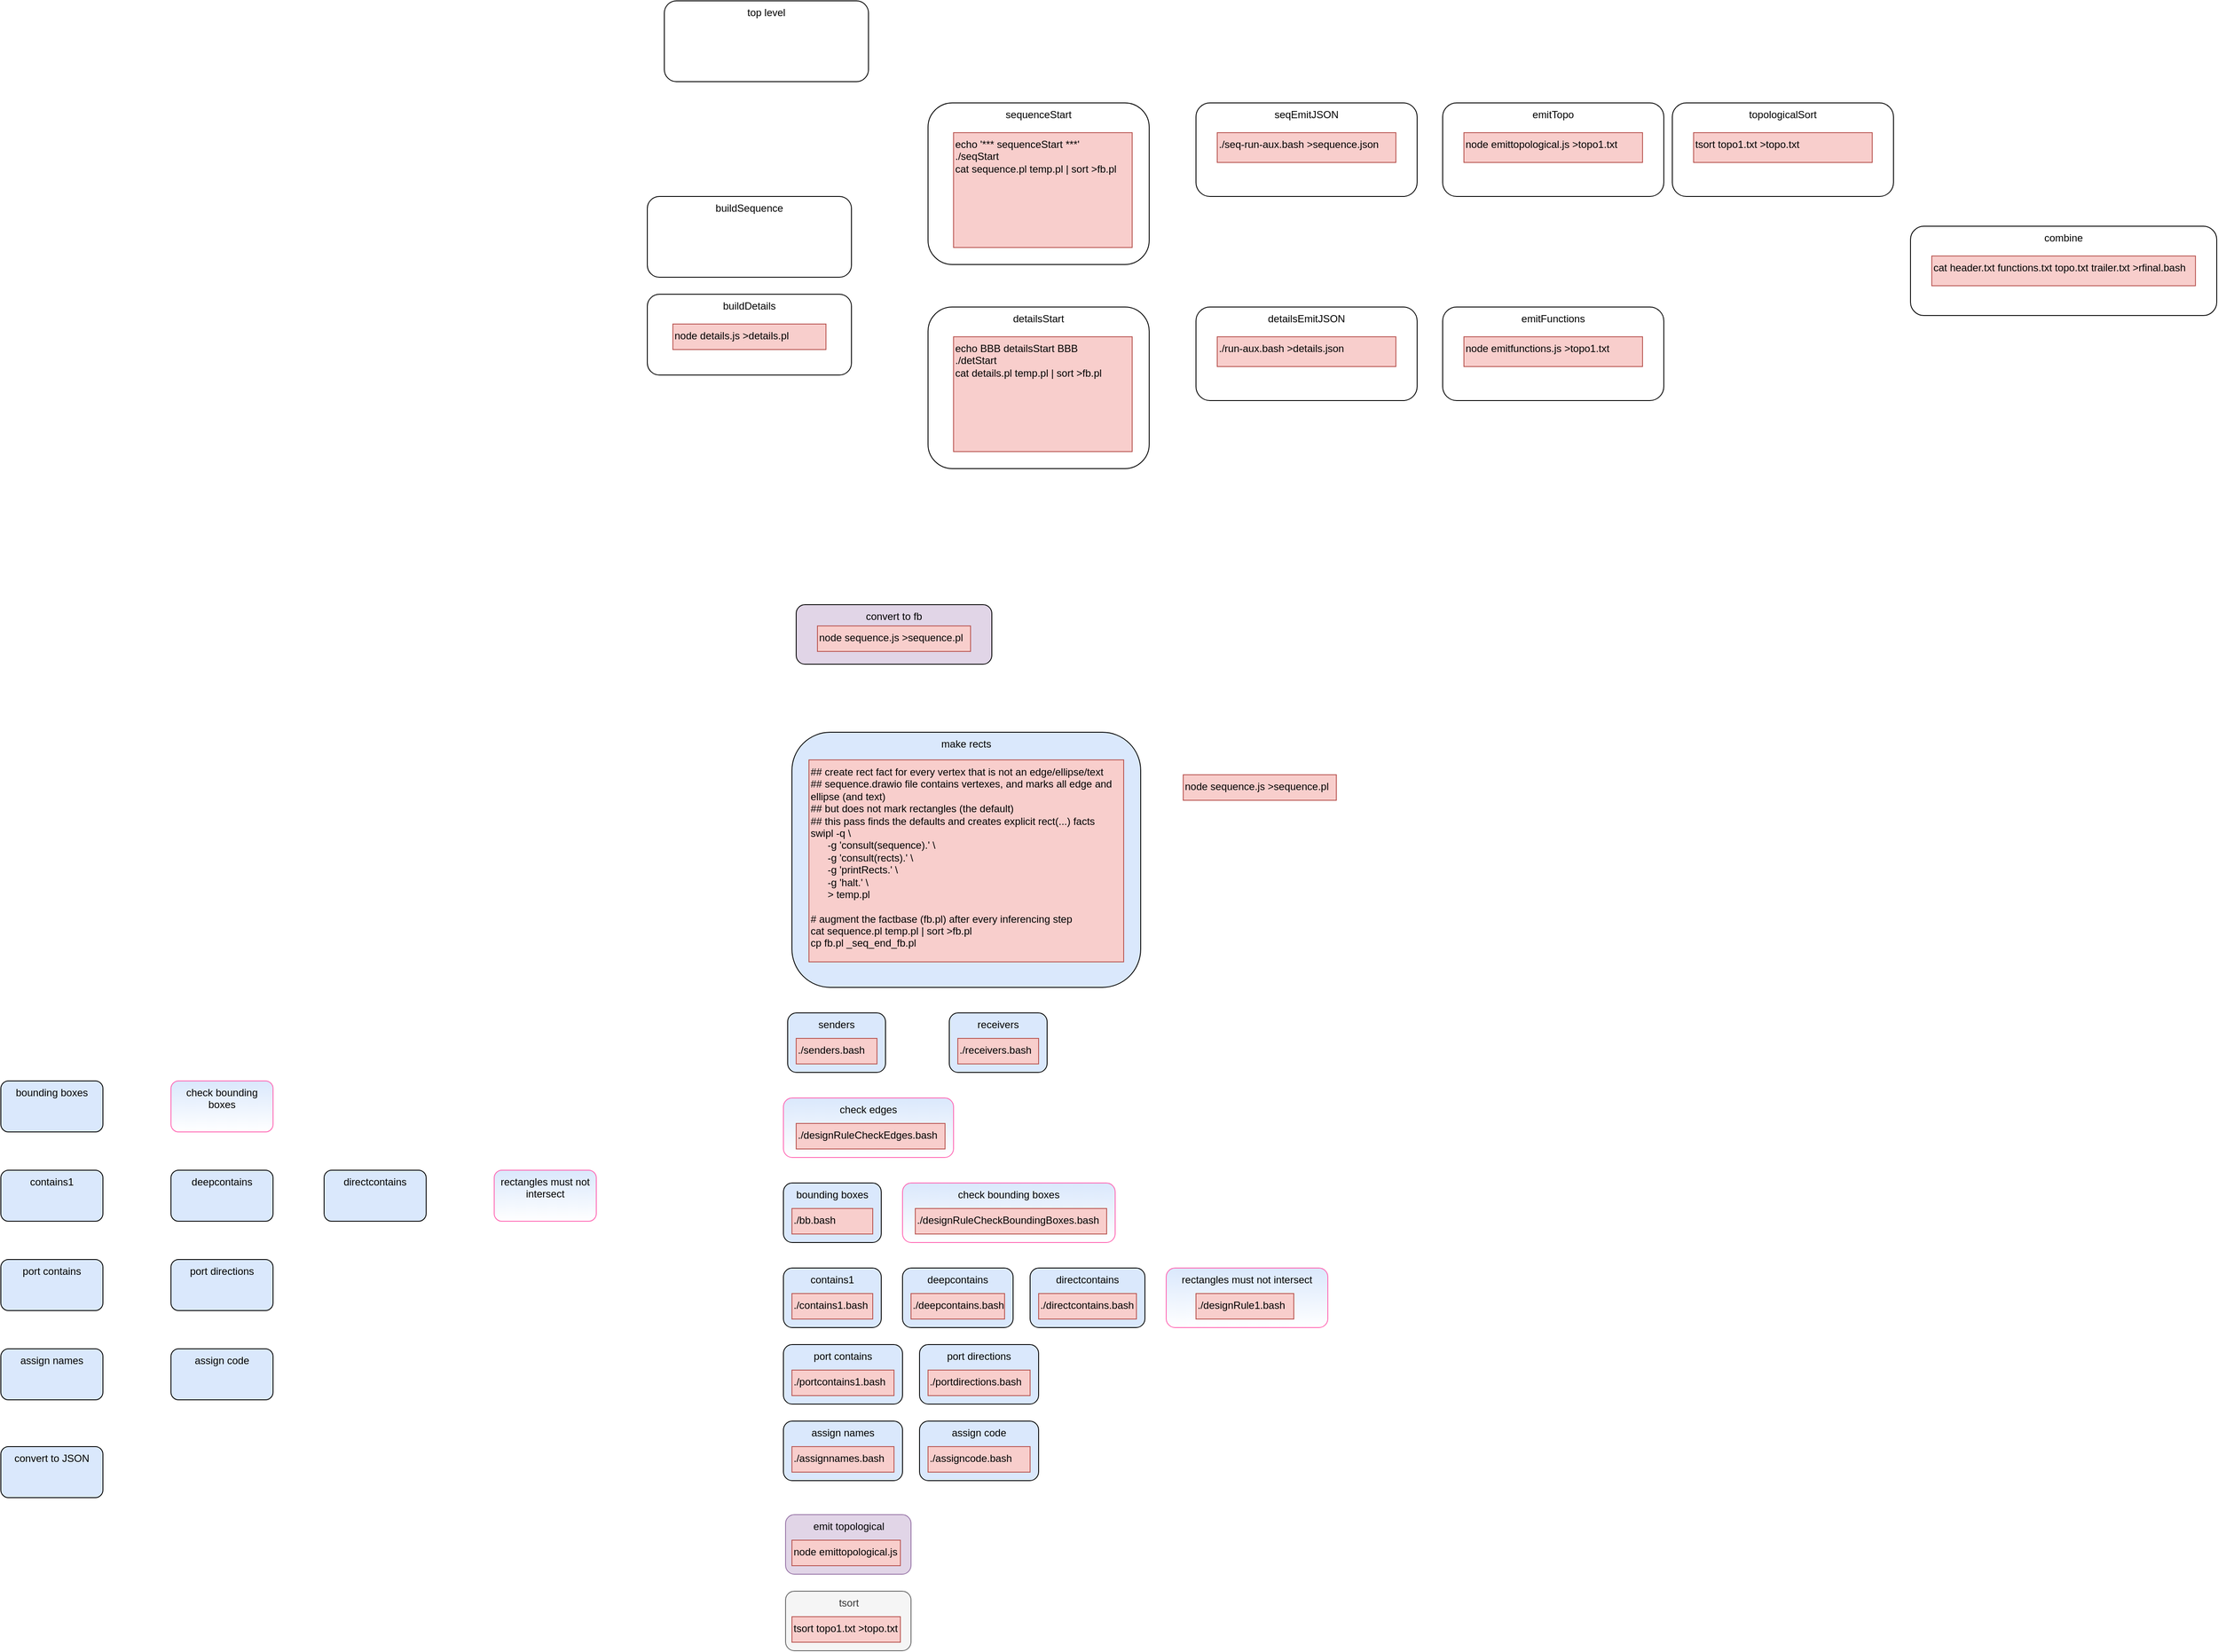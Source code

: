 <mxfile version="14.6.13" type="device"><diagram id="4-544yzEc4u4IAjOFwbp" name="Details"><mxGraphModel dx="1980" dy="776" grid="1" gridSize="10" guides="1" tooltips="1" connect="1" arrows="1" fold="1" page="1" pageScale="1" pageWidth="1100" pageHeight="850" math="0" shadow="0"><root><mxCell id="0"/><mxCell id="1" parent="0"/><mxCell id="_wFc3T_6mIXk_bJiMWSq-108" value="convert to fb" style="rounded=1;whiteSpace=wrap;html=1;fillColor=#e1d5e7;verticalAlign=top;" vertex="1" parent="1"><mxGeometry x="235" y="750" width="230" height="70" as="geometry"/></mxCell><mxCell id="wUit2jLumQ3GsS1o_KCx-2" value="&lt;div&gt;&lt;div&gt;&lt;div&gt;node sequence.js &amp;gt;sequence.pl&lt;/div&gt;&lt;/div&gt;&lt;/div&gt;&lt;div&gt;&lt;br&gt;&lt;/div&gt;" style="rounded=0;whiteSpace=wrap;html=1;align=left;fillColor=#f8cecc;strokeColor=#b85450;verticalAlign=top;" parent="1" vertex="1"><mxGeometry x="260" y="775" width="180" height="30" as="geometry"/></mxCell><mxCell id="On2t8Sm75D8rSYa2tGV4-2" value="sequenceStart" style="rounded=1;whiteSpace=wrap;html=1;verticalAlign=top;" parent="1" vertex="1"><mxGeometry x="390" y="160" width="260" height="190" as="geometry"/></mxCell><mxCell id="On2t8Sm75D8rSYa2tGV4-3" value="&lt;div&gt;&lt;div&gt;echo '*** sequenceStart ***'&lt;/div&gt;&lt;div&gt;./seqStart&lt;/div&gt;&lt;div&gt;&lt;span&gt;cat sequence.pl temp.pl | sort &amp;gt;fb.pl&lt;/span&gt;&lt;br&gt;&lt;/div&gt;&lt;/div&gt;&lt;div&gt;&lt;br&gt;&lt;/div&gt;" style="rounded=0;whiteSpace=wrap;html=1;align=left;fillColor=#f8cecc;strokeColor=#b85450;verticalAlign=top;" parent="1" vertex="1"><mxGeometry x="420" y="195" width="210" height="135" as="geometry"/></mxCell><mxCell id="wUit2jLumQ3GsS1o_KCx-1" value="buildSequence" style="rounded=1;whiteSpace=wrap;html=1;verticalAlign=top;" parent="1" vertex="1"><mxGeometry x="60" y="270" width="240" height="95" as="geometry"/></mxCell><mxCell id="wUit2jLumQ3GsS1o_KCx-3" value="buildDetails" style="rounded=1;whiteSpace=wrap;html=1;verticalAlign=top;" parent="1" vertex="1"><mxGeometry x="60" y="385" width="240" height="95" as="geometry"/></mxCell><mxCell id="wUit2jLumQ3GsS1o_KCx-4" value="&lt;div&gt;&lt;div&gt;&lt;div&gt;&lt;div&gt;node details.js &amp;gt;details.pl&lt;/div&gt;&lt;/div&gt;&lt;/div&gt;&lt;/div&gt;" style="rounded=0;whiteSpace=wrap;html=1;align=left;fillColor=#f8cecc;strokeColor=#b85450;verticalAlign=top;" parent="1" vertex="1"><mxGeometry x="90" y="420" width="180" height="30" as="geometry"/></mxCell><mxCell id="wUit2jLumQ3GsS1o_KCx-5" value="seqEmitJSON" style="rounded=1;whiteSpace=wrap;html=1;verticalAlign=top;" parent="1" vertex="1"><mxGeometry x="705" y="160" width="260" height="110" as="geometry"/></mxCell><mxCell id="wUit2jLumQ3GsS1o_KCx-6" value="&lt;div&gt;&lt;div&gt;&lt;div&gt;./seq-run-aux.bash &amp;gt;sequence.json&lt;/div&gt;&lt;/div&gt;&lt;/div&gt;&lt;div&gt;&lt;br&gt;&lt;/div&gt;" style="rounded=0;whiteSpace=wrap;html=1;align=left;fillColor=#f8cecc;strokeColor=#b85450;verticalAlign=top;" parent="1" vertex="1"><mxGeometry x="730" y="195" width="210" height="35" as="geometry"/></mxCell><mxCell id="wUit2jLumQ3GsS1o_KCx-7" value="emitTopo" style="rounded=1;whiteSpace=wrap;html=1;verticalAlign=top;" parent="1" vertex="1"><mxGeometry x="995" y="160" width="260" height="110" as="geometry"/></mxCell><mxCell id="wUit2jLumQ3GsS1o_KCx-8" value="&lt;div&gt;&lt;div&gt;&lt;div&gt;&lt;div&gt;node emittopological.js &amp;gt;topo1.txt&lt;/div&gt;&lt;div&gt;&lt;br&gt;&lt;/div&gt;&lt;/div&gt;&lt;/div&gt;&lt;/div&gt;" style="rounded=0;whiteSpace=wrap;html=1;align=left;fillColor=#f8cecc;strokeColor=#b85450;verticalAlign=top;" parent="1" vertex="1"><mxGeometry x="1020" y="195" width="210" height="35" as="geometry"/></mxCell><mxCell id="wUit2jLumQ3GsS1o_KCx-9" value="topologicalSort" style="rounded=1;whiteSpace=wrap;html=1;verticalAlign=top;" parent="1" vertex="1"><mxGeometry x="1265" y="160" width="260" height="110" as="geometry"/></mxCell><mxCell id="wUit2jLumQ3GsS1o_KCx-10" value="&lt;div&gt;&lt;div&gt;&lt;span&gt;tsort topo1.txt &amp;gt;topo.txt&lt;/span&gt;&lt;br&gt;&lt;/div&gt;&lt;/div&gt;&lt;div&gt;&lt;br&gt;&lt;/div&gt;" style="rounded=0;whiteSpace=wrap;html=1;align=left;fillColor=#f8cecc;strokeColor=#b85450;verticalAlign=top;" parent="1" vertex="1"><mxGeometry x="1290" y="195" width="210" height="35" as="geometry"/></mxCell><mxCell id="wUit2jLumQ3GsS1o_KCx-13" value="detailsStart" style="rounded=1;whiteSpace=wrap;html=1;verticalAlign=top;" parent="1" vertex="1"><mxGeometry x="390" y="400" width="260" height="190" as="geometry"/></mxCell><mxCell id="wUit2jLumQ3GsS1o_KCx-14" value="&lt;div&gt;&lt;div&gt;echo BBB detailsStart BBB&lt;/div&gt;&lt;div&gt;&lt;span&gt;./detStart&lt;/span&gt;&lt;/div&gt;&lt;div&gt;&lt;span&gt;cat details.pl temp.pl | sort &amp;gt;fb.pl&lt;/span&gt;&lt;/div&gt;&lt;/div&gt;&lt;div&gt;&lt;br&gt;&lt;/div&gt;" style="rounded=0;whiteSpace=wrap;html=1;align=left;fillColor=#f8cecc;strokeColor=#b85450;verticalAlign=top;" parent="1" vertex="1"><mxGeometry x="420" y="435" width="210" height="135" as="geometry"/></mxCell><mxCell id="wUit2jLumQ3GsS1o_KCx-15" value="detailsEmitJSON" style="rounded=1;whiteSpace=wrap;html=1;verticalAlign=top;" parent="1" vertex="1"><mxGeometry x="705" y="400" width="260" height="110" as="geometry"/></mxCell><mxCell id="wUit2jLumQ3GsS1o_KCx-16" value="&lt;div&gt;&lt;div&gt;&lt;div&gt;./run-aux.bash &amp;gt;details.json&lt;/div&gt;&lt;/div&gt;&lt;/div&gt;&lt;div&gt;&lt;br&gt;&lt;/div&gt;" style="rounded=0;whiteSpace=wrap;html=1;align=left;fillColor=#f8cecc;strokeColor=#b85450;verticalAlign=top;" parent="1" vertex="1"><mxGeometry x="730" y="435" width="210" height="35" as="geometry"/></mxCell><mxCell id="wUit2jLumQ3GsS1o_KCx-17" value="emitFunctions" style="rounded=1;whiteSpace=wrap;html=1;verticalAlign=top;" parent="1" vertex="1"><mxGeometry x="995" y="400" width="260" height="110" as="geometry"/></mxCell><mxCell id="wUit2jLumQ3GsS1o_KCx-18" value="&lt;div&gt;&lt;div&gt;&lt;div&gt;&lt;div&gt;node emitfunctions.js &amp;gt;topo1.txt&lt;/div&gt;&lt;div&gt;&lt;br&gt;&lt;/div&gt;&lt;/div&gt;&lt;/div&gt;&lt;/div&gt;" style="rounded=0;whiteSpace=wrap;html=1;align=left;fillColor=#f8cecc;strokeColor=#b85450;verticalAlign=top;" parent="1" vertex="1"><mxGeometry x="1020" y="435" width="210" height="35" as="geometry"/></mxCell><mxCell id="wUit2jLumQ3GsS1o_KCx-21" value="combine" style="rounded=1;whiteSpace=wrap;html=1;verticalAlign=top;" parent="1" vertex="1"><mxGeometry x="1545" y="305" width="360" height="105" as="geometry"/></mxCell><mxCell id="wUit2jLumQ3GsS1o_KCx-22" value="&lt;div&gt;&lt;div&gt;&lt;div&gt;cat header.txt functions.txt topo.txt trailer.txt &amp;gt;rfinal.bash&lt;/div&gt;&lt;/div&gt;&lt;/div&gt;" style="rounded=0;whiteSpace=wrap;html=1;align=left;fillColor=#f8cecc;strokeColor=#b85450;verticalAlign=top;" parent="1" vertex="1"><mxGeometry x="1570" y="340" width="310" height="35" as="geometry"/></mxCell><mxCell id="_wFc3T_6mIXk_bJiMWSq-2" value="top level" style="rounded=1;whiteSpace=wrap;html=1;verticalAlign=top;" vertex="1" parent="1"><mxGeometry x="80" y="40" width="240" height="95" as="geometry"/></mxCell><mxCell id="_wFc3T_6mIXk_bJiMWSq-109" value="make rects" style="rounded=1;whiteSpace=wrap;html=1;fillColor=#dae8fc;verticalAlign=top;" vertex="1" parent="1"><mxGeometry x="230" y="900" width="410" height="300" as="geometry"/></mxCell><mxCell id="_wFc3T_6mIXk_bJiMWSq-110" value="check edges" style="rounded=1;whiteSpace=wrap;html=1;verticalAlign=top;fillColor=#dae8fc;gradientColor=#ffffff;strokeColor=#FF66B3;" vertex="1" parent="1"><mxGeometry x="220" y="1330" width="200" height="70" as="geometry"/></mxCell><mxCell id="_wFc3T_6mIXk_bJiMWSq-111" value="bounding boxes" style="rounded=1;whiteSpace=wrap;html=1;fillColor=#dae8fc;verticalAlign=top;" vertex="1" parent="1"><mxGeometry x="-700" y="1310" width="120" height="60" as="geometry"/></mxCell><mxCell id="_wFc3T_6mIXk_bJiMWSq-112" value="check bounding boxes" style="rounded=1;whiteSpace=wrap;html=1;verticalAlign=top;fillColor=#dae8fc;gradientColor=#ffffff;strokeColor=#FF66B3;" vertex="1" parent="1"><mxGeometry x="-500" y="1310" width="120" height="60" as="geometry"/></mxCell><mxCell id="_wFc3T_6mIXk_bJiMWSq-117" value="senders" style="rounded=1;whiteSpace=wrap;html=1;fillColor=#dae8fc;verticalAlign=top;" vertex="1" parent="1"><mxGeometry x="225" y="1230" width="115" height="70" as="geometry"/></mxCell><mxCell id="_wFc3T_6mIXk_bJiMWSq-129" value="directcontains" style="rounded=1;whiteSpace=wrap;html=1;fillColor=#dae8fc;verticalAlign=top;" vertex="1" parent="1"><mxGeometry x="-320" y="1415" width="120" height="60" as="geometry"/></mxCell><mxCell id="_wFc3T_6mIXk_bJiMWSq-130" value="rectangles must not intersect" style="rounded=1;whiteSpace=wrap;html=1;verticalAlign=top;fillColor=#dae8fc;gradientColor=#ffffff;strokeColor=#FF66B3;" vertex="1" parent="1"><mxGeometry x="-120" y="1415" width="120" height="60" as="geometry"/></mxCell><mxCell id="_wFc3T_6mIXk_bJiMWSq-134" value="deepcontains" style="rounded=1;whiteSpace=wrap;html=1;fillColor=#dae8fc;verticalAlign=top;" vertex="1" parent="1"><mxGeometry x="-500" y="1415" width="120" height="60" as="geometry"/></mxCell><mxCell id="_wFc3T_6mIXk_bJiMWSq-138" value="contains1" style="rounded=1;whiteSpace=wrap;html=1;fillColor=#dae8fc;verticalAlign=top;" vertex="1" parent="1"><mxGeometry x="-700" y="1415" width="120" height="60" as="geometry"/></mxCell><mxCell id="_wFc3T_6mIXk_bJiMWSq-142" value="port directions" style="rounded=1;whiteSpace=wrap;html=1;fillColor=#dae8fc;verticalAlign=top;" vertex="1" parent="1"><mxGeometry x="-500" y="1520" width="120" height="60" as="geometry"/></mxCell><mxCell id="_wFc3T_6mIXk_bJiMWSq-146" value="port contains" style="rounded=1;whiteSpace=wrap;html=1;fillColor=#dae8fc;verticalAlign=top;" vertex="1" parent="1"><mxGeometry x="-700" y="1520" width="120" height="60" as="geometry"/></mxCell><mxCell id="_wFc3T_6mIXk_bJiMWSq-150" value="assign code" style="rounded=1;whiteSpace=wrap;html=1;fillColor=#dae8fc;verticalAlign=top;" vertex="1" parent="1"><mxGeometry x="-500" y="1625" width="120" height="60" as="geometry"/></mxCell><mxCell id="_wFc3T_6mIXk_bJiMWSq-154" value="assign names" style="rounded=1;whiteSpace=wrap;html=1;fillColor=#dae8fc;verticalAlign=top;" vertex="1" parent="1"><mxGeometry x="-700" y="1625" width="120" height="60" as="geometry"/></mxCell><mxCell id="_wFc3T_6mIXk_bJiMWSq-158" value="convert to JSON" style="rounded=1;whiteSpace=wrap;html=1;fillColor=#dae8fc;verticalAlign=top;" vertex="1" parent="1"><mxGeometry x="-700" y="1740" width="120" height="60" as="geometry"/></mxCell><mxCell id="_wFc3T_6mIXk_bJiMWSq-162" value="emit topological" style="rounded=1;whiteSpace=wrap;html=1;fillColor=#e1d5e7;verticalAlign=top;strokeColor=#9673a6;" vertex="1" parent="1"><mxGeometry x="222.5" y="1820" width="147.5" height="70" as="geometry"/></mxCell><mxCell id="_wFc3T_6mIXk_bJiMWSq-165" value="tsort" style="rounded=1;whiteSpace=wrap;html=1;fillColor=#f5f5f5;verticalAlign=top;strokeColor=#666666;fontColor=#333333;" vertex="1" parent="1"><mxGeometry x="222.5" y="1910" width="147.5" height="70" as="geometry"/></mxCell><mxCell id="_wFc3T_6mIXk_bJiMWSq-166" value="&lt;div&gt;&lt;div&gt;&lt;div&gt;## create rect fact for every vertex that is not an edge/ellipse/text&lt;/div&gt;&lt;div&gt;## sequence.drawio file contains vertexes, and marks all edge and ellipse (and text)&lt;/div&gt;&lt;div&gt;## but does not mark rectangles (the default)&lt;/div&gt;&lt;div&gt;## this pass finds the defaults and creates explicit rect(...) facts&lt;/div&gt;&lt;div&gt;swipl -q \&lt;/div&gt;&lt;div&gt;&amp;nbsp; &amp;nbsp; &amp;nbsp; -g 'consult(sequence).' \&lt;/div&gt;&lt;div&gt;&amp;nbsp; &amp;nbsp; &amp;nbsp; -g 'consult(rects).' \&lt;/div&gt;&lt;div&gt;&amp;nbsp; &amp;nbsp; &amp;nbsp; -g 'printRects.' \&lt;/div&gt;&lt;div&gt;&amp;nbsp; &amp;nbsp; &amp;nbsp; -g 'halt.' \&lt;/div&gt;&lt;div&gt;&amp;nbsp; &amp;nbsp; &amp;nbsp; &amp;gt; temp.pl&lt;/div&gt;&lt;div&gt;&lt;br&gt;&lt;/div&gt;&lt;div&gt;# augment the factbase (fb.pl) after every inferencing step&lt;/div&gt;&lt;div&gt;cat sequence.pl temp.pl | sort &amp;gt;fb.pl&lt;/div&gt;&lt;div&gt;cp fb.pl _seq_end_fb.pl&lt;/div&gt;&lt;/div&gt;&lt;/div&gt;" style="rounded=0;whiteSpace=wrap;html=1;align=left;fillColor=#f8cecc;strokeColor=#b85450;verticalAlign=top;" vertex="1" parent="1"><mxGeometry x="250" y="932.5" width="370" height="237.5" as="geometry"/></mxCell><mxCell id="_wFc3T_6mIXk_bJiMWSq-169" value="&lt;div&gt;&lt;div&gt;&lt;div&gt;node sequence.js &amp;gt;sequence.pl&lt;/div&gt;&lt;/div&gt;&lt;/div&gt;&lt;div&gt;&lt;br&gt;&lt;/div&gt;" style="rounded=0;whiteSpace=wrap;html=1;align=left;fillColor=#f8cecc;strokeColor=#b85450;verticalAlign=top;" vertex="1" parent="1"><mxGeometry x="690" y="950" width="180" height="30" as="geometry"/></mxCell><mxCell id="_wFc3T_6mIXk_bJiMWSq-170" value="&lt;div&gt;&lt;div&gt;&lt;div&gt;./senders.bash&lt;/div&gt;&lt;/div&gt;&lt;/div&gt;" style="rounded=0;whiteSpace=wrap;html=1;align=left;fillColor=#f8cecc;strokeColor=#b85450;verticalAlign=top;" vertex="1" parent="1"><mxGeometry x="235" y="1260" width="95" height="30" as="geometry"/></mxCell><mxCell id="_wFc3T_6mIXk_bJiMWSq-175" value="receivers" style="rounded=1;whiteSpace=wrap;html=1;fillColor=#dae8fc;verticalAlign=top;" vertex="1" parent="1"><mxGeometry x="415" y="1230" width="115" height="70" as="geometry"/></mxCell><mxCell id="_wFc3T_6mIXk_bJiMWSq-176" value="&lt;div&gt;&lt;div&gt;&lt;div&gt;./receivers.bash&lt;/div&gt;&lt;/div&gt;&lt;/div&gt;" style="rounded=0;whiteSpace=wrap;html=1;align=left;fillColor=#f8cecc;strokeColor=#b85450;verticalAlign=top;" vertex="1" parent="1"><mxGeometry x="425" y="1260" width="95" height="30" as="geometry"/></mxCell><mxCell id="_wFc3T_6mIXk_bJiMWSq-177" value="&lt;div&gt;&lt;div&gt;&lt;div&gt;./designRuleCheckEdges.bash&lt;/div&gt;&lt;/div&gt;&lt;/div&gt;" style="rounded=0;whiteSpace=wrap;html=1;align=left;fillColor=#f8cecc;strokeColor=#b85450;verticalAlign=top;" vertex="1" parent="1"><mxGeometry x="235" y="1360" width="175" height="30" as="geometry"/></mxCell><mxCell id="_wFc3T_6mIXk_bJiMWSq-178" value="bounding boxes" style="rounded=1;whiteSpace=wrap;html=1;fillColor=#dae8fc;verticalAlign=top;" vertex="1" parent="1"><mxGeometry x="220" y="1430" width="115" height="70" as="geometry"/></mxCell><mxCell id="_wFc3T_6mIXk_bJiMWSq-179" value="&lt;div&gt;&lt;div&gt;&lt;div&gt;./bb.bash&lt;/div&gt;&lt;/div&gt;&lt;/div&gt;" style="rounded=0;whiteSpace=wrap;html=1;align=left;fillColor=#f8cecc;strokeColor=#b85450;verticalAlign=top;" vertex="1" parent="1"><mxGeometry x="230" y="1460" width="95" height="30" as="geometry"/></mxCell><mxCell id="_wFc3T_6mIXk_bJiMWSq-180" value="check bounding boxes" style="rounded=1;whiteSpace=wrap;html=1;verticalAlign=top;fillColor=#dae8fc;gradientColor=#ffffff;strokeColor=#FF66B3;" vertex="1" parent="1"><mxGeometry x="360" y="1430" width="250" height="70" as="geometry"/></mxCell><mxCell id="_wFc3T_6mIXk_bJiMWSq-181" value="&lt;div&gt;&lt;div&gt;&lt;div&gt;./designRuleCheckBoundingBoxes.bash&lt;/div&gt;&lt;/div&gt;&lt;/div&gt;" style="rounded=0;whiteSpace=wrap;html=1;align=left;fillColor=#f8cecc;strokeColor=#b85450;verticalAlign=top;" vertex="1" parent="1"><mxGeometry x="375" y="1460" width="225" height="30" as="geometry"/></mxCell><mxCell id="_wFc3T_6mIXk_bJiMWSq-182" value="contains1" style="rounded=1;whiteSpace=wrap;html=1;fillColor=#dae8fc;verticalAlign=top;" vertex="1" parent="1"><mxGeometry x="220" y="1530" width="115" height="70" as="geometry"/></mxCell><mxCell id="_wFc3T_6mIXk_bJiMWSq-183" value="&lt;div&gt;&lt;div&gt;&lt;div&gt;./contains1.bash&lt;/div&gt;&lt;/div&gt;&lt;/div&gt;" style="rounded=0;whiteSpace=wrap;html=1;align=left;fillColor=#f8cecc;strokeColor=#b85450;verticalAlign=top;" vertex="1" parent="1"><mxGeometry x="230" y="1560" width="95" height="30" as="geometry"/></mxCell><mxCell id="_wFc3T_6mIXk_bJiMWSq-184" value="rectangles must not intersect" style="rounded=1;whiteSpace=wrap;html=1;verticalAlign=top;fillColor=#dae8fc;gradientColor=#ffffff;strokeColor=#FF66B3;" vertex="1" parent="1"><mxGeometry x="670" y="1530" width="190" height="70" as="geometry"/></mxCell><mxCell id="_wFc3T_6mIXk_bJiMWSq-185" value="&lt;div&gt;&lt;div&gt;&lt;div&gt;./designRule1.bash&lt;/div&gt;&lt;/div&gt;&lt;/div&gt;" style="rounded=0;whiteSpace=wrap;html=1;align=left;fillColor=#f8cecc;strokeColor=#b85450;verticalAlign=top;" vertex="1" parent="1"><mxGeometry x="705" y="1560" width="115" height="30" as="geometry"/></mxCell><mxCell id="_wFc3T_6mIXk_bJiMWSq-186" value="deepcontains" style="rounded=1;whiteSpace=wrap;html=1;fillColor=#dae8fc;verticalAlign=top;" vertex="1" parent="1"><mxGeometry x="360" y="1530" width="130" height="70" as="geometry"/></mxCell><mxCell id="_wFc3T_6mIXk_bJiMWSq-187" value="&lt;div&gt;&lt;div&gt;&lt;div&gt;./deepcontains.bash&lt;/div&gt;&lt;/div&gt;&lt;/div&gt;" style="rounded=0;whiteSpace=wrap;html=1;align=left;fillColor=#f8cecc;strokeColor=#b85450;verticalAlign=top;" vertex="1" parent="1"><mxGeometry x="370" y="1560" width="110" height="30" as="geometry"/></mxCell><mxCell id="_wFc3T_6mIXk_bJiMWSq-188" value="directcontains" style="rounded=1;whiteSpace=wrap;html=1;fillColor=#dae8fc;verticalAlign=top;" vertex="1" parent="1"><mxGeometry x="510" y="1530" width="135" height="70" as="geometry"/></mxCell><mxCell id="_wFc3T_6mIXk_bJiMWSq-189" value="&lt;div&gt;&lt;div&gt;&lt;div&gt;./directcontains.bash&lt;/div&gt;&lt;/div&gt;&lt;/div&gt;" style="rounded=0;whiteSpace=wrap;html=1;align=left;fillColor=#f8cecc;strokeColor=#b85450;verticalAlign=top;" vertex="1" parent="1"><mxGeometry x="520" y="1560" width="115" height="30" as="geometry"/></mxCell><mxCell id="_wFc3T_6mIXk_bJiMWSq-190" value="port contains" style="rounded=1;whiteSpace=wrap;html=1;fillColor=#dae8fc;verticalAlign=top;" vertex="1" parent="1"><mxGeometry x="220" y="1620" width="140" height="70" as="geometry"/></mxCell><mxCell id="_wFc3T_6mIXk_bJiMWSq-191" value="&lt;div&gt;&lt;div&gt;&lt;div&gt;./portcontains1.bash&lt;/div&gt;&lt;/div&gt;&lt;/div&gt;" style="rounded=0;whiteSpace=wrap;html=1;align=left;fillColor=#f8cecc;strokeColor=#b85450;verticalAlign=top;" vertex="1" parent="1"><mxGeometry x="230" y="1650" width="120" height="30" as="geometry"/></mxCell><mxCell id="_wFc3T_6mIXk_bJiMWSq-192" value="port directions" style="rounded=1;whiteSpace=wrap;html=1;fillColor=#dae8fc;verticalAlign=top;" vertex="1" parent="1"><mxGeometry x="380" y="1620" width="140" height="70" as="geometry"/></mxCell><mxCell id="_wFc3T_6mIXk_bJiMWSq-193" value="&lt;div&gt;&lt;div&gt;&lt;div&gt;./portdirections.bash&lt;/div&gt;&lt;/div&gt;&lt;/div&gt;" style="rounded=0;whiteSpace=wrap;html=1;align=left;fillColor=#f8cecc;strokeColor=#b85450;verticalAlign=top;" vertex="1" parent="1"><mxGeometry x="390" y="1650" width="120" height="30" as="geometry"/></mxCell><mxCell id="_wFc3T_6mIXk_bJiMWSq-194" value="assign names" style="rounded=1;whiteSpace=wrap;html=1;fillColor=#dae8fc;verticalAlign=top;" vertex="1" parent="1"><mxGeometry x="220" y="1710" width="140" height="70" as="geometry"/></mxCell><mxCell id="_wFc3T_6mIXk_bJiMWSq-195" value="&lt;div&gt;&lt;div&gt;&lt;div&gt;./assignnames.bash&lt;/div&gt;&lt;/div&gt;&lt;/div&gt;" style="rounded=0;whiteSpace=wrap;html=1;align=left;fillColor=#f8cecc;strokeColor=#b85450;verticalAlign=top;" vertex="1" parent="1"><mxGeometry x="230" y="1740" width="120" height="30" as="geometry"/></mxCell><mxCell id="_wFc3T_6mIXk_bJiMWSq-196" value="assign code" style="rounded=1;whiteSpace=wrap;html=1;fillColor=#dae8fc;verticalAlign=top;" vertex="1" parent="1"><mxGeometry x="380" y="1710" width="140" height="70" as="geometry"/></mxCell><mxCell id="_wFc3T_6mIXk_bJiMWSq-197" value="&lt;div&gt;&lt;div&gt;&lt;div&gt;./assigncode.bash&lt;/div&gt;&lt;/div&gt;&lt;/div&gt;" style="rounded=0;whiteSpace=wrap;html=1;align=left;fillColor=#f8cecc;strokeColor=#b85450;verticalAlign=top;" vertex="1" parent="1"><mxGeometry x="390" y="1740" width="120" height="30" as="geometry"/></mxCell><mxCell id="_wFc3T_6mIXk_bJiMWSq-198" value="&lt;div&gt;&lt;div&gt;&lt;div&gt;node emittopological.js&lt;/div&gt;&lt;/div&gt;&lt;/div&gt;" style="rounded=0;whiteSpace=wrap;html=1;align=left;fillColor=#f8cecc;strokeColor=#b85450;verticalAlign=top;" vertex="1" parent="1"><mxGeometry x="230" y="1850" width="127.5" height="30" as="geometry"/></mxCell><mxCell id="_wFc3T_6mIXk_bJiMWSq-199" value="&lt;div&gt;&lt;div&gt;&lt;div&gt;tsort topo1.txt &amp;gt;topo.txt&lt;/div&gt;&lt;/div&gt;&lt;/div&gt;" style="rounded=0;whiteSpace=wrap;html=1;align=left;fillColor=#f8cecc;strokeColor=#b85450;verticalAlign=top;" vertex="1" parent="1"><mxGeometry x="230" y="1940" width="127.5" height="30" as="geometry"/></mxCell></root></mxGraphModel></diagram></mxfile>